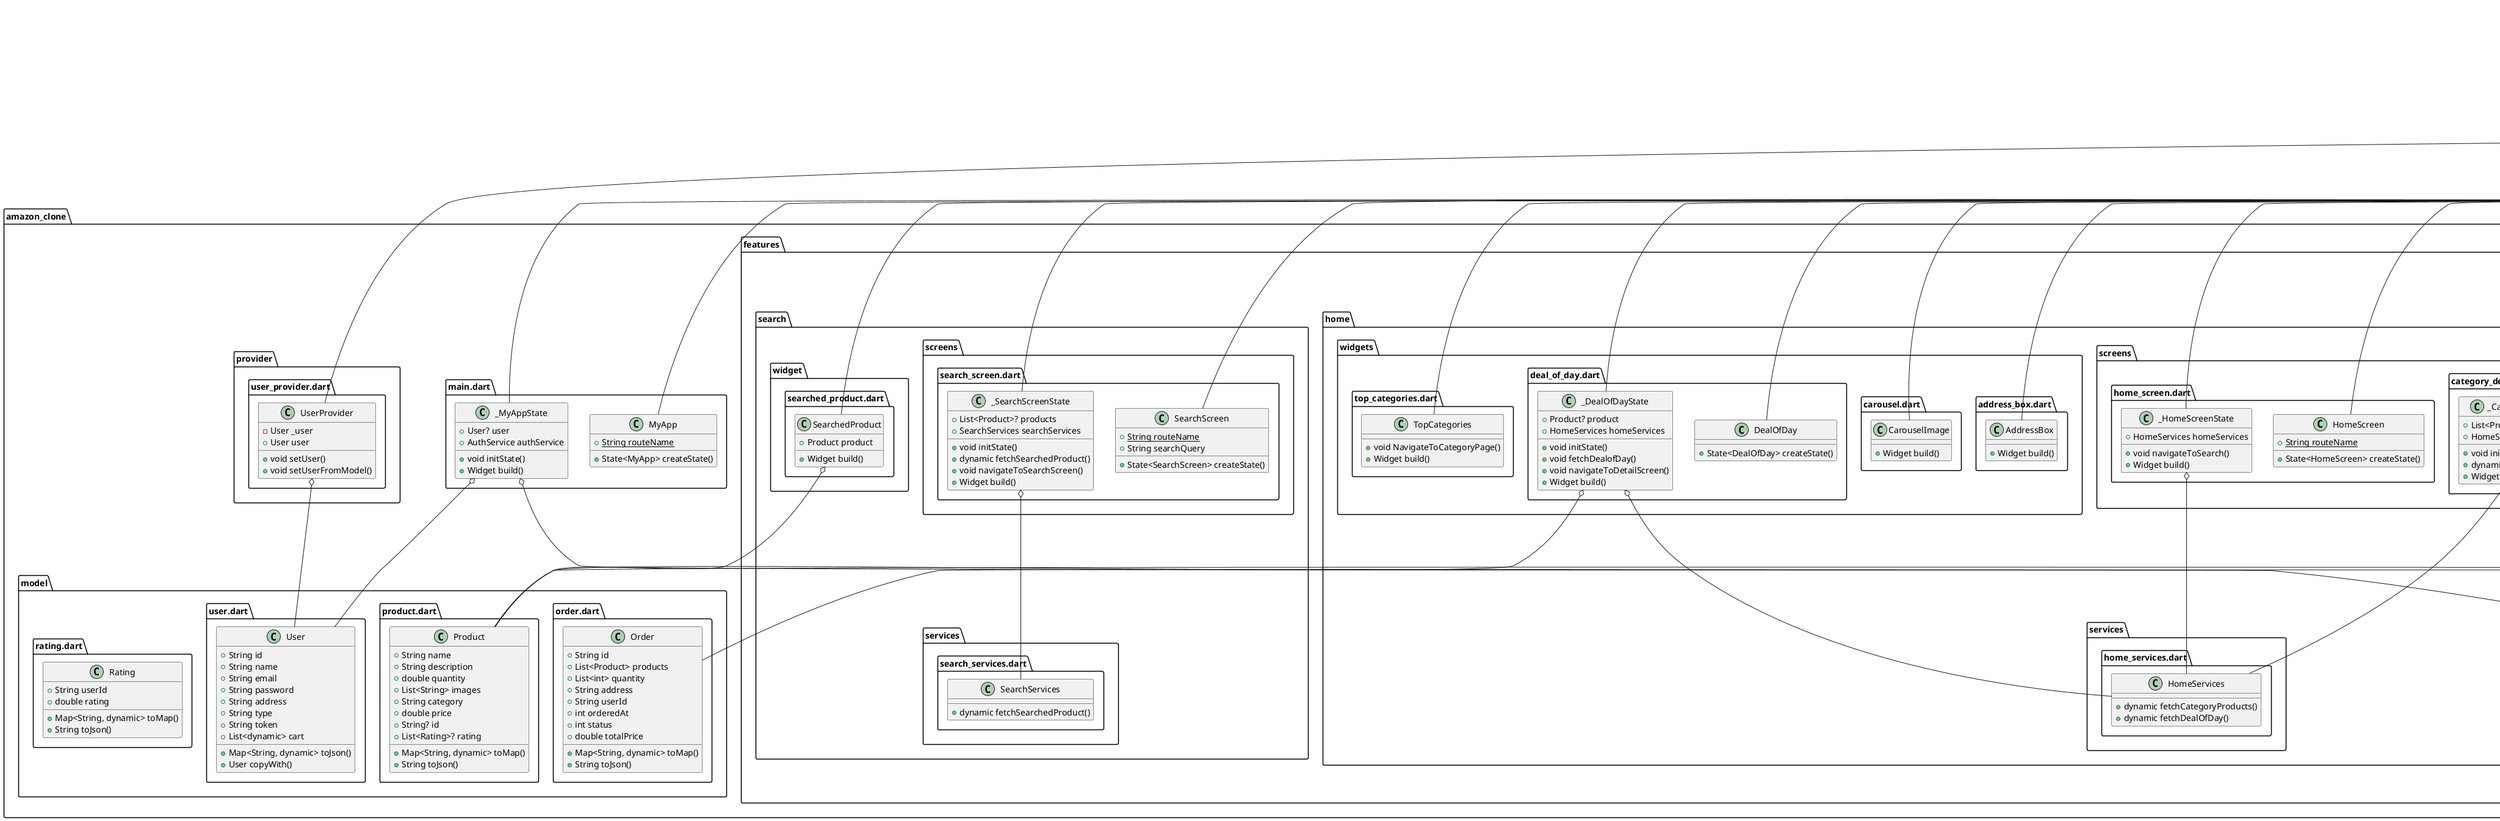 @startuml
set namespaceSeparator ::

class "amazon_clone::constants::global_variables.dart::GlobalVariables" {
  {static} +LinearGradient appBarGradient
  {static} +Color secondaryColor
  {static} +Color backgroundColor
  {static} +Color greyBackgroundCOlor
  {static} +Color selectedNavBarColor
  {static} +Color unselectedNavBarColor
  {static} +List<String> carouselImages
  {static} +List<Map<String, String>> categoryImages
}

"amazon_clone::constants::global_variables.dart::GlobalVariables" o-- "flutter::src::painting::gradient.dart::LinearGradient"
"amazon_clone::constants::global_variables.dart::GlobalVariables" o-- "dart::ui::Color"

class "amazon_clone::features::accounts::screens::account_screen.dart::AccountScreen" {
  +Widget build()
}

"flutter::src::widgets::framework.dart::StatelessWidget" <|-- "amazon_clone::features::accounts::screens::account_screen.dart::AccountScreen"

class "amazon_clone::features::accounts::services::account_services.dart::AccountServices" {
  +dynamic fetchMyOrders()
  +dynamic logout()
}

class "amazon_clone::features::accounts::widgets::account_button.dart::AccountButton" {
  +String text
  +void Function() onTap
  +Widget build()
}

"amazon_clone::features::accounts::widgets::account_button.dart::AccountButton" o-- "dart::ui::void Function()"
"flutter::src::widgets::framework.dart::StatelessWidget" <|-- "amazon_clone::features::accounts::widgets::account_button.dart::AccountButton"

class "amazon_clone::features::accounts::widgets::main_body.dart::MainBody" {
  +Widget build()
}

"flutter::src::widgets::framework.dart::StatelessWidget" <|-- "amazon_clone::features::accounts::widgets::main_body.dart::MainBody"

class "amazon_clone::features::accounts::widgets::orders.dart::Orders" {
  +State<Orders> createState()
}

"flutter::src::widgets::framework.dart::StatefulWidget" <|-- "amazon_clone::features::accounts::widgets::orders.dart::Orders"

class "amazon_clone::features::accounts::widgets::orders.dart::_OrdersState" {
  +List<Order>? orders
  +AccountServices accountServices
  +void initState()
  +void fetchOrders()
  +Widget build()
}

"amazon_clone::features::accounts::widgets::orders.dart::_OrdersState" o-- "amazon_clone::features::accounts::services::account_services.dart::AccountServices"      
"flutter::src::widgets::framework.dart::State" <|-- "amazon_clone::features::accounts::widgets::orders.dart::_OrdersState"

class "amazon_clone::features::accounts::widgets::single_product.dart::SingleProduct" {
  +String image
  +Widget build()
}

"flutter::src::widgets::framework.dart::StatelessWidget" <|-- "amazon_clone::features::accounts::widgets::single_product.dart::SingleProduct"

class "amazon_clone::features::accounts::widgets::top_buttons.dart::TopButtons" {
  +State<TopButtons> createState()
}

"flutter::src::widgets::framework.dart::StatefulWidget" <|-- "amazon_clone::features::accounts::widgets::top_buttons.dart::TopButtons"

class "amazon_clone::features::accounts::widgets::top_buttons.dart::_TopButtonsState" {
  -bool _isLoggingout
  +AccountServices accountServices
  +Widget build()
}

"amazon_clone::features::accounts::widgets::top_buttons.dart::_TopButtonsState" o-- "amazon_clone::features::accounts::services::account_services.dart::AccountServices"
"flutter::src::widgets::framework.dart::State" <|-- "amazon_clone::features::accounts::widgets::top_buttons.dart::_TopButtonsState"

class "amazon_clone::features::address::screens::address_screen.dart::AddressScreen" {
  {static} +String routeName
  +String totalAmount
  +State<AddressScreen> createState()
}

"flutter::src::widgets::framework.dart::StatefulWidget" <|-- "amazon_clone::features::address::screens::address_screen.dart::AddressScreen"

class "amazon_clone::features::address::screens::address_screen.dart::_AddressScreenState" {
  +TextEditingController flatBuildingController
  +TextEditingController areaController
  +TextEditingController pincodeController
  +TextEditingController cityController
  -GlobalKey<FormState> _addressFormKey
  +String addressToBeUsed
  +List<PaymentItem> paymentItems
  +AddressServices addressServices
  +void initState()
  +void dispose()
  +void onApplePayResult()
  +void onGooglePayResult()
  +void payPressed()
  +Widget build()
}

"amazon_clone::features::address::screens::address_screen.dart::_AddressScreenState" o-- "flutter::src::widgets::editable_text.dart::TextEditingController"
"amazon_clone::features::address::screens::address_screen.dart::_AddressScreenState" o-- "flutter::src::widgets::framework.dart::GlobalKey<FormState>"
"amazon_clone::features::address::screens::address_screen.dart::_AddressScreenState" o-- "amazon_clone::features::address::services::address_services.dart::AddressServices"
"flutter::src::widgets::framework.dart::State" <|-- "amazon_clone::features::address::screens::address_screen.dart::_AddressScreenState"

class "amazon_clone::features::address::services::address_services.dart::AddressServices" {
  +void saveUserAddress()
  +void placeOrder()
  +void deleteProduct()
}

class "amazon_clone::features::admin::models::sales.dart::Sales" {
  +String label
  +int earnings
}

class "amazon_clone::features::admin::screens::add_product_screen.dart::AddProductScreen" {
  {static} +String routeName
  +State<AddProductScreen> createState()
}

"flutter::src::widgets::framework.dart::StatefulWidget" <|-- "amazon_clone::features::admin::screens::add_product_screen.dart::AddProductScreen"

class "amazon_clone::features::admin::screens::add_product_screen.dart::_AddProductScreenState" {
  +TextEditingController productNameController
  +TextEditingController descriptionController
  +TextEditingController priceController
  +TextEditingController quantityController
  +AdminServices adminServices
  -bool _isSelling
  +String category
  +List<File> images
  -GlobalKey<FormState> _addProductFormKey
  +List<String> productCategories
  +void dispose()
  +void sellProduct()
  +void selectImages()
  +Widget build()
}

"amazon_clone::features::admin::screens::add_product_screen.dart::_AddProductScreenState" o-- "flutter::src::widgets::editable_text.dart::TextEditingController"     
"amazon_clone::features::admin::screens::add_product_screen.dart::_AddProductScreenState" o-- "amazon_clone::features::admin::services::admin_services.dart::AdminServices"
"amazon_clone::features::admin::screens::add_product_screen.dart::_AddProductScreenState" o-- "flutter::src::widgets::framework.dart::GlobalKey<FormState>"
"flutter::src::widgets::framework.dart::State" <|-- "amazon_clone::features::admin::screens::add_product_screen.dart::_AddProductScreenState"

class "amazon_clone::features::admin::screens::admin_screen.dart::AdminScreen" {
  +State<AdminScreen> createState()
}

"flutter::src::widgets::framework.dart::StatefulWidget" <|-- "amazon_clone::features::admin::screens::admin_screen.dart::AdminScreen"

class "amazon_clone::features::admin::screens::admin_screen.dart::_AdminScreenState" {
  -bool _isLoggingOut
  -int _page
  +double bottomBarWidth
  +double bottomBarBorderWidth
  +List<Widget> pages
  +void updatePage()
  +Widget build()
}

"flutter::src::widgets::framework.dart::State" <|-- "amazon_clone::features::admin::screens::admin_screen.dart::_AdminScreenState"

class "amazon_clone::features::admin::screens::analtyics_screen.dart::AnalyticsScreen" {
  +State<AnalyticsScreen> createState()
}

"flutter::src::widgets::framework.dart::StatefulWidget" <|-- "amazon_clone::features::admin::screens::analtyics_screen.dart::AnalyticsScreen"

class "amazon_clone::features::admin::screens::analtyics_screen.dart::_AnalyticsScreenState" {
  +AdminServices adminServices
  +int? totalSales
  +List<Sales>? earnings
  +void initState()
  +dynamic getEarnings()
  +Widget build()
}

"amazon_clone::features::admin::screens::analtyics_screen.dart::_AnalyticsScreenState" o-- "amazon_clone::features::admin::services::admin_services.dart::AdminServices"
"flutter::src::widgets::framework.dart::State" <|-- "amazon_clone::features::admin::screens::analtyics_screen.dart::_AnalyticsScreenState"

class "amazon_clone::features::admin::screens::orders_screen.dart::OrdersScreen" {
  +State<OrdersScreen> createState()
}

"flutter::src::widgets::framework.dart::StatefulWidget" <|-- "amazon_clone::features::admin::screens::orders_screen.dart::OrdersScreen"

class "amazon_clone::features::admin::screens::orders_screen.dart::_OrdersScreenState" {
  +List<Order>? orders
  +AdminServices adminServices
  +void initState()
  +void fetchOrders()
  +Widget build()
}

"amazon_clone::features::admin::screens::orders_screen.dart::_OrdersScreenState" o-- "amazon_clone::features::admin::services::admin_services.dart::AdminServices"   
"flutter::src::widgets::framework.dart::State" <|-- "amazon_clone::features::admin::screens::orders_screen.dart::_OrdersScreenState"

class "amazon_clone::features::admin::screens::posts_screen.dart::PostsScreen" {
  +State<PostsScreen> createState()
}

"flutter::src::widgets::framework.dart::StatefulWidget" <|-- "amazon_clone::features::admin::screens::posts_screen.dart::PostsScreen"

class "amazon_clone::features::admin::screens::posts_screen.dart::_PostsScreenState" {
  +AdminServices adminServices
  +List<Product>? products
  -bool _delete
  +void initState()
  +void fetchAllProducts()
  +dynamic deleteProduct()
  +void navigateToAddProduct()
  +Widget build()
}

"amazon_clone::features::admin::screens::posts_screen.dart::_PostsScreenState" o-- "amazon_clone::features::admin::services::admin_services.dart::AdminServices"     
"flutter::src::widgets::framework.dart::State" <|-- "amazon_clone::features::admin::screens::posts_screen.dart::_PostsScreenState"

class "amazon_clone::features::admin::services::admin_services.dart::AdminServices" {
  +dynamic sellProduct()
  +dynamic fetchAllProducts()
  +dynamic deleteProduct()
  +dynamic fetchAllOrders()
  +dynamic changeOrderStatus()
  +dynamic getEarnings()
}

class "amazon_clone::features::admin::widgets::category_products_chart.dart::CategoryProductsChart" {
  +List<Sales> earnings
  +Widget build()
}

"flutter::src::widgets::framework.dart::StatelessWidget" <|-- "amazon_clone::features::admin::widgets::category_products_chart.dart::CategoryProductsChart"

class "amazon_clone::features::auth::screens::auth_screen.dart::AuthScreen" {
  {static} +String routeName
  +State<AuthScreen> createState()
}

"flutter::src::widgets::framework.dart::StatefulWidget" <|-- "amazon_clone::features::auth::screens::auth_screen.dart::AuthScreen"

class "amazon_clone::features::auth::screens::auth_screen.dart::_AuthScreenState" {
  -Auth _auth
  +AuthService authService
  -GlobalKey<FormState> _signUpFormKey
  -GlobalKey<FormState> _signInFormKey
  -TextEditingController _emailController
  -TextEditingController _passwordController
  -TextEditingController _nameController
  -bool _signInValidated
  -bool _signUpValidated
  +void dispose()
  +dynamic signupUser()
  +dynamic signInUser()
  +Widget build()
}

"amazon_clone::features::auth::screens::auth_screen.dart::_AuthScreenState" o-- "amazon_clone::features::auth::screens::auth_screen.dart::Auth"
"amazon_clone::features::auth::screens::auth_screen.dart::_AuthScreenState" o-- "amazon_clone::features::auth::services::auth_service.dart::AuthService"
"amazon_clone::features::auth::screens::auth_screen.dart::_AuthScreenState" o-- "flutter::src::widgets::framework.dart::GlobalKey<FormState>"
"amazon_clone::features::auth::screens::auth_screen.dart::_AuthScreenState" o-- "flutter::src::widgets::editable_text.dart::TextEditingController"
"flutter::src::widgets::framework.dart::State" <|-- "amazon_clone::features::auth::screens::auth_screen.dart::_AuthScreenState"

class "amazon_clone::features::auth::screens::auth_screen.dart::Auth" {
  +int index
  {static} +List<Auth> values
  {static} +Auth signup
  {static} +Auth signin
}

"amazon_clone::features::auth::screens::auth_screen.dart::Auth" o-- "amazon_clone::features::auth::screens::auth_screen.dart::Auth"
"dart::core::Enum" <|-- "amazon_clone::features::auth::screens::auth_screen.dart::Auth"

class "amazon_clone::features::auth::services::auth_service.dart::AuthService" {
  +dynamic signUpUser()
  +dynamic signInUser()
  +void getUserData()
}

class "amazon_clone::features::cart::screens::cart_screen.dart::CartScreen" {
  +State<CartScreen> createState()
}

"flutter::src::widgets::framework.dart::StatefulWidget" <|-- "amazon_clone::features::cart::screens::cart_screen.dart::CartScreen"

class "amazon_clone::features::cart::screens::cart_screen.dart::_CartScreenState" {
  +void navigateToSearchScreen()
  +void navigateToAddress()
  +Widget build()
}

"flutter::src::widgets::framework.dart::State" <|-- "amazon_clone::features::cart::screens::cart_screen.dart::_CartScreenState"

class "amazon_clone::features::cart::services::cart_services.dart::CartServices" {
  +dynamic removeFromCart()
}

class "amazon_clone::features::cart::widgets::cart_product.dart::CartProduct" {
  +int index
  +State<CartProduct> createState()
}

"flutter::src::widgets::framework.dart::StatefulWidget" <|-- "amazon_clone::features::cart::widgets::cart_product.dart::CartProduct"

class "amazon_clone::features::cart::widgets::cart_product.dart::_CartProductState" {
  +ProductDetailsServices productDetailsServices
  +CartServices cartServices
  -bool _increase
  -bool _decrease
  +dynamic increaseQuantity()
  +dynamic decreaseQuantity()
  +Widget build()
}

"amazon_clone::features::cart::widgets::cart_product.dart::_CartProductState" o-- "amazon_clone::features::product_details::services::product_details_services.dart::ProductDetailsServices"
"amazon_clone::features::cart::widgets::cart_product.dart::_CartProductState" o-- "amazon_clone::features::cart::services::cart_services.dart::CartServices"
"flutter::src::widgets::framework.dart::State" <|-- "amazon_clone::features::cart::widgets::cart_product.dart::_CartProductState"

class "amazon_clone::features::cart::widgets::cart_subtotal.dart::CartSubtotal" {
  +Widget build()
}

"flutter::src::widgets::framework.dart::StatelessWidget" <|-- "amazon_clone::features::cart::widgets::cart_subtotal.dart::CartSubtotal"

class "amazon_clone::features::home::screens::category_deals_screen.dart::CategoryDealsScreen" {
  {static} +String routeName
  +String category
  +State<CategoryDealsScreen> createState()
}

"flutter::src::widgets::framework.dart::StatefulWidget" <|-- "amazon_clone::features::home::screens::category_deals_screen.dart::CategoryDealsScreen"

class "amazon_clone::features::home::screens::category_deals_screen.dart::_CategoryDealsScreenState" {
  +List<Product>? productList
  +HomeServices homeServices
  +void initState()
  +dynamic fetchCategoryProducts()
  +Widget build()
}

"amazon_clone::features::home::screens::category_deals_screen.dart::_CategoryDealsScreenState" o-- "amazon_clone::features::home::services::home_services.dart::HomeServices"
"flutter::src::widgets::framework.dart::State" <|-- "amazon_clone::features::home::screens::category_deals_screen.dart::_CategoryDealsScreenState"

class "amazon_clone::features::home::screens::home_screen.dart::HomeScreen" {
  {static} +String routeName
  +State<HomeScreen> createState()
}

"flutter::src::widgets::framework.dart::StatefulWidget" <|-- "amazon_clone::features::home::screens::home_screen.dart::HomeScreen"

class "amazon_clone::features::home::screens::home_screen.dart::_HomeScreenState" {
  +HomeServices homeServices
  +void navigateToSearch()
  +Widget build()
}

"amazon_clone::features::home::screens::home_screen.dart::_HomeScreenState" o-- "amazon_clone::features::home::services::home_services.dart::HomeServices"
"flutter::src::widgets::framework.dart::State" <|-- "amazon_clone::features::home::screens::home_screen.dart::_HomeScreenState"

class "amazon_clone::features::home::services::home_services.dart::HomeServices" {
  +dynamic fetchCategoryProducts()
  +dynamic fetchDealOfDay()
}

class "amazon_clone::features::home::widgets::address_box.dart::AddressBox" {
  +Widget build()
}

"flutter::src::widgets::framework.dart::StatelessWidget" <|-- "amazon_clone::features::home::widgets::address_box.dart::AddressBox"

class "amazon_clone::features::home::widgets::carousel.dart::CarouselImage" {
  +Widget build()
}

"flutter::src::widgets::framework.dart::StatelessWidget" <|-- "amazon_clone::features::home::widgets::carousel.dart::CarouselImage"

class "amazon_clone::features::home::widgets::deal_of_day.dart::DealOfDay" {
  +State<DealOfDay> createState()
}

"flutter::src::widgets::framework.dart::StatefulWidget" <|-- "amazon_clone::features::home::widgets::deal_of_day.dart::DealOfDay"

class "amazon_clone::features::home::widgets::deal_of_day.dart::_DealOfDayState" {
  +Product? product
  +HomeServices homeServices
  +void initState()
  +void fetchDealofDay()
  +void navigateToDetailScreen()
  +Widget build()
}

"amazon_clone::features::home::widgets::deal_of_day.dart::_DealOfDayState" o-- "amazon_clone::model::product.dart::Product"
"amazon_clone::features::home::widgets::deal_of_day.dart::_DealOfDayState" o-- "amazon_clone::features::home::services::home_services.dart::HomeServices"
"flutter::src::widgets::framework.dart::State" <|-- "amazon_clone::features::home::widgets::deal_of_day.dart::_DealOfDayState"

class "amazon_clone::features::home::widgets::top_categories.dart::TopCategories" {
  +void NavigateToCategoryPage()
  +Widget build()
}

"flutter::src::widgets::framework.dart::StatelessWidget" <|-- "amazon_clone::features::home::widgets::top_categories.dart::TopCategories"

class "amazon_clone::features::order_details::screens::order_details.dart::OrderDetailScreen" {
  {static} +String routeName
  +Order order
  +State<OrderDetailScreen> createState()
}

"amazon_clone::features::order_details::screens::order_details.dart::OrderDetailScreen" o-- "amazon_clone::model::order.dart::Order"
"flutter::src::widgets::framework.dart::StatefulWidget" <|-- "amazon_clone::features::order_details::screens::order_details.dart::OrderDetailScreen"

class "amazon_clone::features::order_details::screens::order_details.dart::_OrderDetailScreenState" {
  +int currentStep
  +AdminServices adminServices
  -bool _changeOrder
  +void navigateToSearchScreen()
  +void initState()
  +dynamic changeOrderStatus()
  +Widget build()
}

"amazon_clone::features::order_details::screens::order_details.dart::_OrderDetailScreenState" o-- "amazon_clone::features::admin::services::admin_services.dart::AdminServices"
"flutter::src::widgets::framework.dart::State" <|-- "amazon_clone::features::order_details::screens::order_details.dart::_OrderDetailScreenState"

class "amazon_clone::features::product_details::screens::product_details_screen.dart::ProductDetailScreen" {
  {static} +String routeName
  +Product product
  +State<ProductDetailScreen> createState()
}

"amazon_clone::features::product_details::screens::product_details_screen.dart::ProductDetailScreen" o-- "amazon_clone::model::product.dart::Product"
"flutter::src::widgets::framework.dart::StatefulWidget" <|-- "amazon_clone::features::product_details::screens::product_details_screen.dart::ProductDetailScreen"    

class "amazon_clone::features::product_details::screens::product_details_screen.dart::_ProductDetailScreenState" {
  +ProductDetailsServices productDetailsServices
  +double avgRating
  +double myRating
  -bool _addToCart
  +void initState()
  +void navigateToSearchScreen()
  +dynamic addToCart()
  +Widget build()
}

"amazon_clone::features::product_details::screens::product_details_screen.dart::_ProductDetailScreenState" o-- "amazon_clone::features::product_details::services::product_details_services.dart::ProductDetailsServices"
"flutter::src::widgets::framework.dart::State" <|-- "amazon_clone::features::product_details::screens::product_details_screen.dart::_ProductDetailScreenState"       

class "amazon_clone::features::product_details::services::product_details_services.dart::ProductDetailsServices" {
  +dynamic addToCart()
  +void rateProduct()
}

class "amazon_clone::features::search::screens::search_screen.dart::SearchScreen" {
  {static} +String routeName
  +String searchQuery
  +State<SearchScreen> createState()
}

"flutter::src::widgets::framework.dart::StatefulWidget" <|-- "amazon_clone::features::search::screens::search_screen.dart::SearchScreen"

class "amazon_clone::features::search::screens::search_screen.dart::_SearchScreenState" {
  +List<Product>? products
  +SearchServices searchServices
  +void initState()
  +dynamic fetchSearchedProduct()
  +void navigateToSearchScreen()
  +Widget build()
}

"amazon_clone::features::search::screens::search_screen.dart::_SearchScreenState" o-- "amazon_clone::features::search::services::search_services.dart::SearchServices"
"flutter::src::widgets::framework.dart::State" <|-- "amazon_clone::features::search::screens::search_screen.dart::_SearchScreenState"

class "amazon_clone::features::search::services::search_services.dart::SearchServices" {
  +dynamic fetchSearchedProduct()
}

class "amazon_clone::features::search::widget::searched_product.dart::SearchedProduct" {
  +Product product
  +Widget build()
}

"amazon_clone::features::search::widget::searched_product.dart::SearchedProduct" o-- "amazon_clone::model::product.dart::Product"
"flutter::src::widgets::framework.dart::StatelessWidget" <|-- "amazon_clone::features::search::widget::searched_product.dart::SearchedProduct"

class "amazon_clone::main.dart::MyApp" {
  {static} +String routeName
  +State<MyApp> createState()
}

"flutter::src::widgets::framework.dart::StatefulWidget" <|-- "amazon_clone::main.dart::MyApp"

class "amazon_clone::main.dart::_MyAppState" {
  +User? user
  +AuthService authService
  +void initState()
  +Widget build()
}

"amazon_clone::main.dart::_MyAppState" o-- "amazon_clone::model::user.dart::User"
"amazon_clone::main.dart::_MyAppState" o-- "amazon_clone::features::auth::services::auth_service.dart::AuthService"
"flutter::src::widgets::framework.dart::State" <|-- "amazon_clone::main.dart::_MyAppState"

class "amazon_clone::model::order.dart::Order" {
  +String id
  +List<Product> products
  +List<int> quantity
  +String address
  +String userId
  +int orderedAt
  +int status
  +double totalPrice
  +Map<String, dynamic> toMap()
  +String toJson()
}

class "amazon_clone::model::product.dart::Product" {
  +String name
  +String description
  +double quantity
  +List<String> images
  +String category
  +double price
  +String? id
  +List<Rating>? rating
  +Map<String, dynamic> toMap()
  +String toJson()
}

class "amazon_clone::model::rating.dart::Rating" {
  +String userId
  +double rating
  +Map<String, dynamic> toMap()
  +String toJson()
}

class "amazon_clone::model::user.dart::User" {
  +String id
  +String name
  +String email
  +String password
  +String address
  +String type
  +String token
  +List<dynamic> cart
  +Map<String, dynamic> toJson()
  +User copyWith()
}

class "amazon_clone::provider::user_provider.dart::UserProvider" {
  -User _user
  +User user
  +void setUser()
  +void setUserFromModel()
}

"amazon_clone::provider::user_provider.dart::UserProvider" o-- "amazon_clone::model::user.dart::User"
"flutter::src::foundation::change_notifier.dart::ChangeNotifier" <|-- "amazon_clone::provider::user_provider.dart::UserProvider"

class "amazon_clone::utility::widgets::bottom_bar.dart::BottomBar" {
  {static} +String routeName
  +State<BottomBar> createState()
}

"flutter::src::widgets::framework.dart::StatefulWidget" <|-- "amazon_clone::utility::widgets::bottom_bar.dart::BottomBar"

class "amazon_clone::utility::widgets::bottom_bar.dart::_BottomBarState" {
  -int _page
  +double bottomBarItemWidth
  +double bottomBarBorderWidth
  -PageController _pageController
  +List<Widget> pages
  +void updatePage()
  +Widget build()
}

"amazon_clone::utility::widgets::bottom_bar.dart::_BottomBarState" o-- "flutter::src::widgets::page_view.dart::PageController"
"flutter::src::widgets::framework.dart::State" <|-- "amazon_clone::utility::widgets::bottom_bar.dart::_BottomBarState"

class "amazon_clone::utility::widgets::custom_button.dart::CustomButton" {
  +String text
  +void Function() ontap
  +Color? color
  +Widget build()
}

"amazon_clone::utility::widgets::custom_button.dart::CustomButton" o-- "dart::ui::void Function()"
"amazon_clone::utility::widgets::custom_button.dart::CustomButton" o-- "dart::ui::Color"
"flutter::src::widgets::framework.dart::StatelessWidget" <|-- "amazon_clone::utility::widgets::custom_button.dart::CustomButton"

class "amazon_clone::utility::widgets::custom_textField.dart::CustomTextfield" {
  +TextEditingController controller
  +String hintText
  +int maxLines
  +Widget build()
}

"amazon_clone::utility::widgets::custom_textField.dart::CustomTextfield" o-- "flutter::src::widgets::editable_text.dart::TextEditingController"
"flutter::src::widgets::framework.dart::StatelessWidget" <|-- "amazon_clone::utility::widgets::custom_textField.dart::CustomTextfield"

class "amazon_clone::utility::widgets::loader.dart::Loader" {
  +Widget build()
}

"flutter::src::widgets::framework.dart::StatelessWidget" <|-- "amazon_clone::utility::widgets::loader.dart::Loader"

class "amazon_clone::utility::widgets::stars.dart::Stars" {
  +double rating
  +Widget build()
}

"flutter::src::widgets::framework.dart::StatelessWidget" <|-- "amazon_clone::utility::widgets::stars.dart::Stars"


@enduml